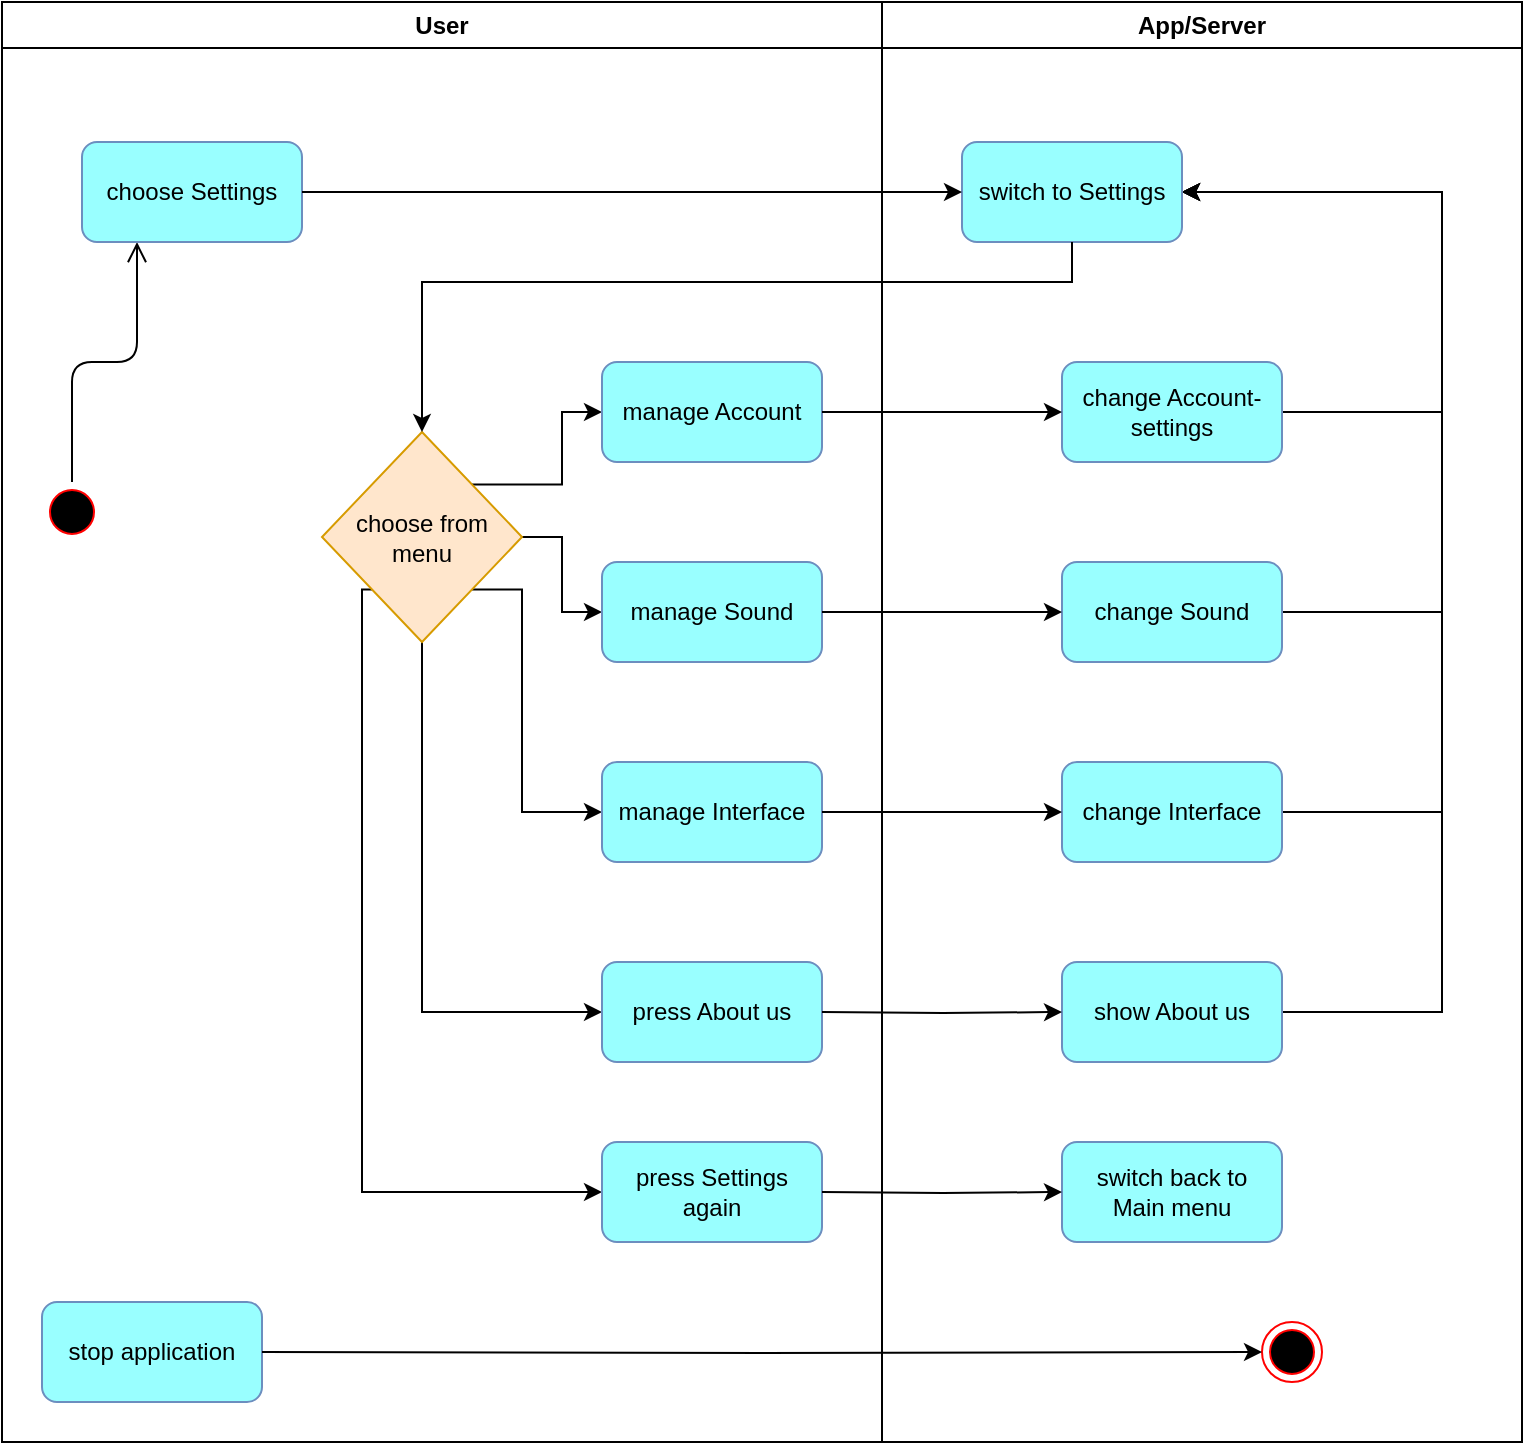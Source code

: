 <mxfile version="12.3.6" type="github" pages="1">
  <diagram name="Page-1" id="e7e014a7-5840-1c2e-5031-d8a46d1fe8dd">
    <mxGraphModel dx="1422" dy="769" grid="1" gridSize="10" guides="1" tooltips="1" connect="1" arrows="1" fold="1" page="1" pageScale="1" pageWidth="1169" pageHeight="826" background="#ffffff" math="0" shadow="0">
      <root>
        <mxCell id="0"/>
        <mxCell id="1" parent="0"/>
        <mxCell id="2" value="User" style="swimlane;whiteSpace=wrap;startSize=23;" parent="1" vertex="1">
          <mxGeometry x="160" y="40" width="440" height="720" as="geometry"/>
        </mxCell>
        <mxCell id="cMe9JE0H_q_p4EwH-2jM-29" style="edgeStyle=orthogonalEdgeStyle;rounded=0;orthogonalLoop=1;jettySize=auto;html=1;exitX=1;exitY=0;exitDx=0;exitDy=0;entryX=0;entryY=0.5;entryDx=0;entryDy=0;" parent="2" source="mlaz-VWcCHf4LHaq8jaL-50" target="FRBukdn9Q3XNw3p3x-2p-59" edge="1">
          <mxGeometry relative="1" as="geometry">
            <mxPoint x="300" y="205" as="targetPoint"/>
          </mxGeometry>
        </mxCell>
        <mxCell id="cMe9JE0H_q_p4EwH-2jM-30" style="edgeStyle=orthogonalEdgeStyle;rounded=0;orthogonalLoop=1;jettySize=auto;html=1;exitX=1;exitY=0.5;exitDx=0;exitDy=0;entryX=0;entryY=0.5;entryDx=0;entryDy=0;" parent="2" source="mlaz-VWcCHf4LHaq8jaL-50" target="FRBukdn9Q3XNw3p3x-2p-58" edge="1">
          <mxGeometry relative="1" as="geometry">
            <mxPoint x="300" y="305" as="targetPoint"/>
          </mxGeometry>
        </mxCell>
        <mxCell id="cMe9JE0H_q_p4EwH-2jM-31" style="edgeStyle=orthogonalEdgeStyle;rounded=0;orthogonalLoop=1;jettySize=auto;html=1;exitX=1;exitY=1;exitDx=0;exitDy=0;entryX=0;entryY=0.5;entryDx=0;entryDy=0;" parent="2" source="mlaz-VWcCHf4LHaq8jaL-50" target="FRBukdn9Q3XNw3p3x-2p-57" edge="1">
          <mxGeometry relative="1" as="geometry">
            <Array as="points">
              <mxPoint x="260" y="294"/>
              <mxPoint x="260" y="405"/>
            </Array>
            <mxPoint x="300" y="405" as="targetPoint"/>
          </mxGeometry>
        </mxCell>
        <mxCell id="cMe9JE0H_q_p4EwH-2jM-32" style="edgeStyle=orthogonalEdgeStyle;rounded=0;orthogonalLoop=1;jettySize=auto;html=1;exitX=0.5;exitY=1;exitDx=0;exitDy=0;entryX=0;entryY=0.5;entryDx=0;entryDy=0;" parent="2" source="mlaz-VWcCHf4LHaq8jaL-50" target="FRBukdn9Q3XNw3p3x-2p-56" edge="1">
          <mxGeometry relative="1" as="geometry">
            <mxPoint x="300" y="505" as="targetPoint"/>
          </mxGeometry>
        </mxCell>
        <mxCell id="cMe9JE0H_q_p4EwH-2jM-34" style="edgeStyle=orthogonalEdgeStyle;rounded=0;orthogonalLoop=1;jettySize=auto;html=1;exitX=0;exitY=1;exitDx=0;exitDy=0;entryX=0;entryY=0.5;entryDx=0;entryDy=0;" parent="2" source="mlaz-VWcCHf4LHaq8jaL-50" target="FRBukdn9Q3XNw3p3x-2p-49" edge="1">
          <mxGeometry relative="1" as="geometry">
            <Array as="points">
              <mxPoint x="180" y="294"/>
              <mxPoint x="180" y="595"/>
            </Array>
            <mxPoint x="300" y="595" as="targetPoint"/>
          </mxGeometry>
        </mxCell>
        <mxCell id="mlaz-VWcCHf4LHaq8jaL-50" value="choose from menu" style="rhombus;whiteSpace=wrap;html=1;fillColor=#ffe6cc;strokeColor=#d79b00;" parent="2" vertex="1">
          <mxGeometry x="160" y="215" width="100" height="105" as="geometry"/>
        </mxCell>
        <mxCell id="mlaz-VWcCHf4LHaq8jaL-71" value="" style="ellipse;html=1;shape=startState;fillColor=#000000;strokeColor=#ff0000;" parent="2" vertex="1">
          <mxGeometry x="20" y="240" width="30" height="30" as="geometry"/>
        </mxCell>
        <mxCell id="mlaz-VWcCHf4LHaq8jaL-72" value="" style="edgeStyle=orthogonalEdgeStyle;html=1;verticalAlign=bottom;endArrow=open;endSize=8;strokeColor=#000000;entryX=0.25;entryY=1;entryDx=0;entryDy=0;" parent="2" source="mlaz-VWcCHf4LHaq8jaL-71" target="FRBukdn9Q3XNw3p3x-2p-23" edge="1">
          <mxGeometry relative="1" as="geometry">
            <mxPoint x="68" y="120" as="targetPoint"/>
          </mxGeometry>
        </mxCell>
        <mxCell id="FRBukdn9Q3XNw3p3x-2p-23" value="choose Settings" style="rounded=1;whiteSpace=wrap;html=1;fillColor=#99FFFF;strokeColor=#6c8ebf;" vertex="1" parent="2">
          <mxGeometry x="40" y="70" width="110" height="50" as="geometry"/>
        </mxCell>
        <mxCell id="FRBukdn9Q3XNw3p3x-2p-50" value="stop application" style="rounded=1;whiteSpace=wrap;html=1;fillColor=#99FFFF;strokeColor=#6c8ebf;" vertex="1" parent="2">
          <mxGeometry x="20" y="650" width="110" height="50" as="geometry"/>
        </mxCell>
        <mxCell id="FRBukdn9Q3XNw3p3x-2p-59" value="manage Account" style="rounded=1;whiteSpace=wrap;html=1;fillColor=#99FFFF;strokeColor=#6c8ebf;" vertex="1" parent="2">
          <mxGeometry x="300" y="180" width="110" height="50" as="geometry"/>
        </mxCell>
        <mxCell id="FRBukdn9Q3XNw3p3x-2p-58" value="manage Sound" style="rounded=1;whiteSpace=wrap;html=1;fillColor=#99FFFF;strokeColor=#6c8ebf;" vertex="1" parent="2">
          <mxGeometry x="300" y="280" width="110" height="50" as="geometry"/>
        </mxCell>
        <mxCell id="FRBukdn9Q3XNw3p3x-2p-57" value="manage Interface" style="rounded=1;whiteSpace=wrap;html=1;fillColor=#99FFFF;strokeColor=#6c8ebf;" vertex="1" parent="2">
          <mxGeometry x="300" y="380" width="110" height="50" as="geometry"/>
        </mxCell>
        <mxCell id="FRBukdn9Q3XNw3p3x-2p-56" value="press About us" style="rounded=1;whiteSpace=wrap;html=1;fillColor=#99FFFF;strokeColor=#6c8ebf;" vertex="1" parent="2">
          <mxGeometry x="300" y="480" width="110" height="50" as="geometry"/>
        </mxCell>
        <mxCell id="FRBukdn9Q3XNw3p3x-2p-49" value="press Settings again" style="rounded=1;whiteSpace=wrap;html=1;fillColor=#99FFFF;strokeColor=#6c8ebf;" vertex="1" parent="2">
          <mxGeometry x="300" y="570" width="110" height="50" as="geometry"/>
        </mxCell>
        <mxCell id="3" value="App/Server" style="swimlane;whiteSpace=wrap" parent="1" vertex="1">
          <mxGeometry x="600" y="40" width="320" height="720" as="geometry"/>
        </mxCell>
        <mxCell id="cMe9JE0H_q_p4EwH-2jM-45" style="edgeStyle=orthogonalEdgeStyle;rounded=0;orthogonalLoop=1;jettySize=auto;html=1;exitX=1;exitY=0.5;exitDx=0;exitDy=0;entryX=1;entryY=0.5;entryDx=0;entryDy=0;" parent="3" edge="1">
          <mxGeometry relative="1" as="geometry">
            <Array as="points">
              <mxPoint x="280" y="305"/>
              <mxPoint x="280" y="95"/>
            </Array>
            <mxPoint x="200" y="305" as="sourcePoint"/>
            <mxPoint x="150" y="95" as="targetPoint"/>
          </mxGeometry>
        </mxCell>
        <mxCell id="mlaz-VWcCHf4LHaq8jaL-73" value="" style="ellipse;html=1;shape=endState;fillColor=#000000;strokeColor=#ff0000;" parent="3" vertex="1">
          <mxGeometry x="190" y="660" width="30" height="30" as="geometry"/>
        </mxCell>
        <mxCell id="cMe9JE0H_q_p4EwH-2jM-44" style="edgeStyle=orthogonalEdgeStyle;rounded=0;orthogonalLoop=1;jettySize=auto;html=1;exitX=1;exitY=0.5;exitDx=0;exitDy=0;entryX=1;entryY=0.5;entryDx=0;entryDy=0;" parent="3" edge="1">
          <mxGeometry relative="1" as="geometry">
            <Array as="points">
              <mxPoint x="280" y="205"/>
              <mxPoint x="280" y="95"/>
            </Array>
            <mxPoint x="200" y="205" as="sourcePoint"/>
            <mxPoint x="150" y="95" as="targetPoint"/>
          </mxGeometry>
        </mxCell>
        <mxCell id="cMe9JE0H_q_p4EwH-2jM-51" style="edgeStyle=orthogonalEdgeStyle;rounded=0;orthogonalLoop=1;jettySize=auto;html=1;exitX=1;exitY=0.5;exitDx=0;exitDy=0;entryX=1;entryY=0.5;entryDx=0;entryDy=0;" parent="3" edge="1">
          <mxGeometry relative="1" as="geometry">
            <Array as="points">
              <mxPoint x="280" y="505"/>
              <mxPoint x="280" y="95"/>
            </Array>
            <mxPoint x="200" y="505" as="sourcePoint"/>
            <mxPoint x="150" y="95" as="targetPoint"/>
          </mxGeometry>
        </mxCell>
        <mxCell id="cMe9JE0H_q_p4EwH-2jM-46" style="edgeStyle=orthogonalEdgeStyle;rounded=0;orthogonalLoop=1;jettySize=auto;html=1;exitX=1;exitY=0.5;exitDx=0;exitDy=0;entryX=1;entryY=0.5;entryDx=0;entryDy=0;" parent="3" edge="1">
          <mxGeometry relative="1" as="geometry">
            <mxPoint x="150" y="95" as="targetPoint"/>
            <Array as="points">
              <mxPoint x="280" y="405"/>
              <mxPoint x="280" y="95"/>
            </Array>
            <mxPoint x="200" y="405" as="sourcePoint"/>
          </mxGeometry>
        </mxCell>
        <mxCell id="FRBukdn9Q3XNw3p3x-2p-42" value="switch to Settings" style="rounded=1;whiteSpace=wrap;html=1;fillColor=#99FFFF;strokeColor=#6c8ebf;" vertex="1" parent="3">
          <mxGeometry x="40" y="70" width="110" height="50" as="geometry"/>
        </mxCell>
        <mxCell id="FRBukdn9Q3XNw3p3x-2p-43" value="&lt;div&gt;change Account-settings&lt;/div&gt;" style="rounded=1;whiteSpace=wrap;html=1;fillColor=#99FFFF;strokeColor=#6c8ebf;" vertex="1" parent="3">
          <mxGeometry x="90" y="180" width="110" height="50" as="geometry"/>
        </mxCell>
        <mxCell id="FRBukdn9Q3XNw3p3x-2p-44" value="&lt;div&gt;change Sound&lt;/div&gt;" style="rounded=1;whiteSpace=wrap;html=1;fillColor=#99FFFF;strokeColor=#6c8ebf;" vertex="1" parent="3">
          <mxGeometry x="90" y="280" width="110" height="50" as="geometry"/>
        </mxCell>
        <mxCell id="FRBukdn9Q3XNw3p3x-2p-45" value="&lt;div&gt;change Interface&lt;/div&gt;" style="rounded=1;whiteSpace=wrap;html=1;fillColor=#99FFFF;strokeColor=#6c8ebf;" vertex="1" parent="3">
          <mxGeometry x="90" y="380" width="110" height="50" as="geometry"/>
        </mxCell>
        <mxCell id="FRBukdn9Q3XNw3p3x-2p-46" value="show About us" style="rounded=1;whiteSpace=wrap;html=1;fillColor=#99FFFF;strokeColor=#6c8ebf;" vertex="1" parent="3">
          <mxGeometry x="90" y="480" width="110" height="50" as="geometry"/>
        </mxCell>
        <mxCell id="FRBukdn9Q3XNw3p3x-2p-47" value="&lt;div&gt;switch back to &lt;br&gt;&lt;/div&gt;&lt;div&gt;Main menu&lt;/div&gt;" style="rounded=1;whiteSpace=wrap;html=1;fillColor=#99FFFF;strokeColor=#6c8ebf;" vertex="1" parent="3">
          <mxGeometry x="90" y="570" width="110" height="50" as="geometry"/>
        </mxCell>
        <mxCell id="mlaz-VWcCHf4LHaq8jaL-75" style="edgeStyle=orthogonalEdgeStyle;rounded=0;orthogonalLoop=1;jettySize=auto;html=1;exitX=1;exitY=0.5;exitDx=0;exitDy=0;entryX=0;entryY=0.5;entryDx=0;entryDy=0;strokeColor=#000000;" parent="1" target="mlaz-VWcCHf4LHaq8jaL-73" edge="1">
          <mxGeometry relative="1" as="geometry">
            <mxPoint x="290" y="715" as="sourcePoint"/>
          </mxGeometry>
        </mxCell>
        <mxCell id="cMe9JE0H_q_p4EwH-2jM-23" style="edgeStyle=orthogonalEdgeStyle;rounded=0;orthogonalLoop=1;jettySize=auto;html=1;entryX=0;entryY=0.5;entryDx=0;entryDy=0;" parent="1" edge="1">
          <mxGeometry relative="1" as="geometry">
            <mxPoint x="310" y="135" as="sourcePoint"/>
            <mxPoint x="640" y="135" as="targetPoint"/>
          </mxGeometry>
        </mxCell>
        <mxCell id="cMe9JE0H_q_p4EwH-2jM-24" style="edgeStyle=orthogonalEdgeStyle;rounded=0;orthogonalLoop=1;jettySize=auto;html=1;exitX=0.5;exitY=1;exitDx=0;exitDy=0;entryX=0.5;entryY=0;entryDx=0;entryDy=0;" parent="1" target="mlaz-VWcCHf4LHaq8jaL-50" edge="1">
          <mxGeometry relative="1" as="geometry">
            <Array as="points">
              <mxPoint x="695" y="180"/>
              <mxPoint x="370" y="180"/>
            </Array>
            <mxPoint x="695" y="160" as="sourcePoint"/>
          </mxGeometry>
        </mxCell>
        <mxCell id="mlaz-VWcCHf4LHaq8jaL-68" style="edgeStyle=orthogonalEdgeStyle;rounded=0;orthogonalLoop=1;jettySize=auto;html=1;exitX=1;exitY=0.5;exitDx=0;exitDy=0;entryX=0;entryY=0.5;entryDx=0;entryDy=0;" parent="1" edge="1">
          <mxGeometry relative="1" as="geometry">
            <mxPoint x="570" y="345" as="sourcePoint"/>
            <mxPoint x="690" y="345" as="targetPoint"/>
          </mxGeometry>
        </mxCell>
        <mxCell id="cMe9JE0H_q_p4EwH-2jM-39" style="edgeStyle=orthogonalEdgeStyle;rounded=0;orthogonalLoop=1;jettySize=auto;html=1;exitX=1;exitY=0.5;exitDx=0;exitDy=0;entryX=0;entryY=0.5;entryDx=0;entryDy=0;" parent="1" edge="1">
          <mxGeometry relative="1" as="geometry">
            <mxPoint x="570" y="245" as="sourcePoint"/>
            <mxPoint x="690" y="245" as="targetPoint"/>
          </mxGeometry>
        </mxCell>
        <mxCell id="cMe9JE0H_q_p4EwH-2jM-47" style="edgeStyle=orthogonalEdgeStyle;rounded=0;orthogonalLoop=1;jettySize=auto;html=1;exitX=1;exitY=0.5;exitDx=0;exitDy=0;entryX=0;entryY=0.5;entryDx=0;entryDy=0;" parent="1" edge="1">
          <mxGeometry relative="1" as="geometry">
            <mxPoint x="570" y="445" as="sourcePoint"/>
            <mxPoint x="690" y="445" as="targetPoint"/>
          </mxGeometry>
        </mxCell>
        <mxCell id="cMe9JE0H_q_p4EwH-2jM-49" style="edgeStyle=orthogonalEdgeStyle;rounded=0;orthogonalLoop=1;jettySize=auto;html=1;exitX=1;exitY=0.5;exitDx=0;exitDy=0;entryX=0;entryY=0.5;entryDx=0;entryDy=0;" parent="1" target="FRBukdn9Q3XNw3p3x-2p-46" edge="1">
          <mxGeometry relative="1" as="geometry">
            <mxPoint x="570" y="545" as="sourcePoint"/>
            <mxPoint x="690" y="545" as="targetPoint"/>
          </mxGeometry>
        </mxCell>
        <mxCell id="cMe9JE0H_q_p4EwH-2jM-50" style="edgeStyle=orthogonalEdgeStyle;rounded=0;orthogonalLoop=1;jettySize=auto;html=1;exitX=1;exitY=0.5;exitDx=0;exitDy=0;entryX=0;entryY=0.5;entryDx=0;entryDy=0;" parent="1" target="FRBukdn9Q3XNw3p3x-2p-47" edge="1">
          <mxGeometry relative="1" as="geometry">
            <mxPoint x="570" y="635" as="sourcePoint"/>
            <mxPoint x="690" y="635" as="targetPoint"/>
          </mxGeometry>
        </mxCell>
      </root>
    </mxGraphModel>
  </diagram>
</mxfile>
